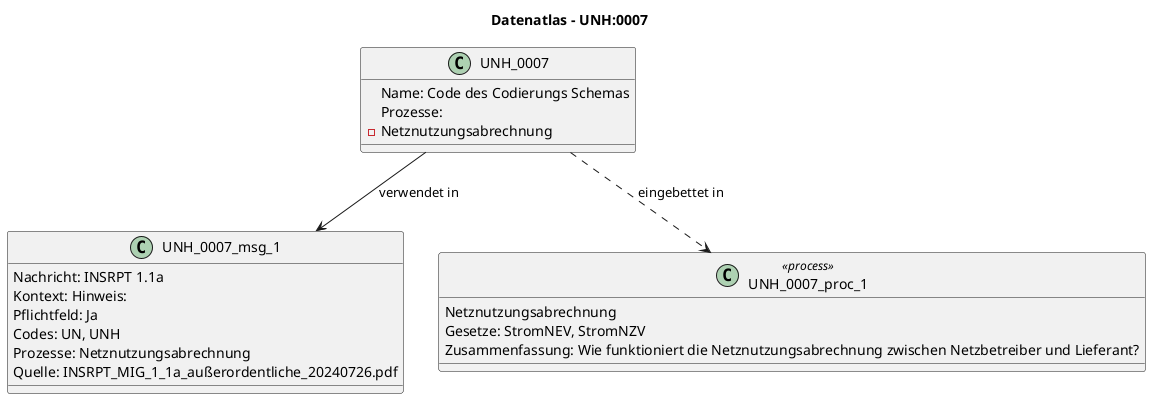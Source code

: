 @startuml
title Datenatlas – UNH:0007
class UNH_0007 {
  Name: Code des Codierungs Schemas
  Prozesse:
    - Netznutzungsabrechnung
}
class UNH_0007_msg_1 {
  Nachricht: INSRPT 1.1a
  Kontext: Hinweis:
  Pflichtfeld: Ja
  Codes: UN, UNH
  Prozesse: Netznutzungsabrechnung
  Quelle: INSRPT_MIG_1_1a_außerordentliche_20240726.pdf
}
UNH_0007 --> UNH_0007_msg_1 : verwendet in
class UNH_0007_proc_1 <<process>> {
  Netznutzungsabrechnung
  Gesetze: StromNEV, StromNZV
  Zusammenfassung: Wie funktioniert die Netznutzungsabrechnung zwischen Netzbetreiber und Lieferant?
}
UNH_0007 ..> UNH_0007_proc_1 : eingebettet in
@enduml